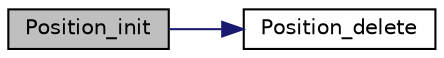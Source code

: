 digraph "Position_init"
{
 // LATEX_PDF_SIZE
  edge [fontname="Helvetica",fontsize="10",labelfontname="Helvetica",labelfontsize="10"];
  node [fontname="Helvetica",fontsize="10",shape=record];
  rankdir="LR";
  Node1 [label="Position_init",height=0.2,width=0.4,color="black", fillcolor="grey75", style="filled", fontcolor="black",tooltip=" "];
  Node1 -> Node2 [color="midnightblue",fontsize="10",style="solid"];
  Node2 [label="Position_delete",height=0.2,width=0.4,color="black", fillcolor="white", style="filled",URL="$_position_8c.html#a3fc9c1122b392b571549bca942d516f5",tooltip=" "];
}
